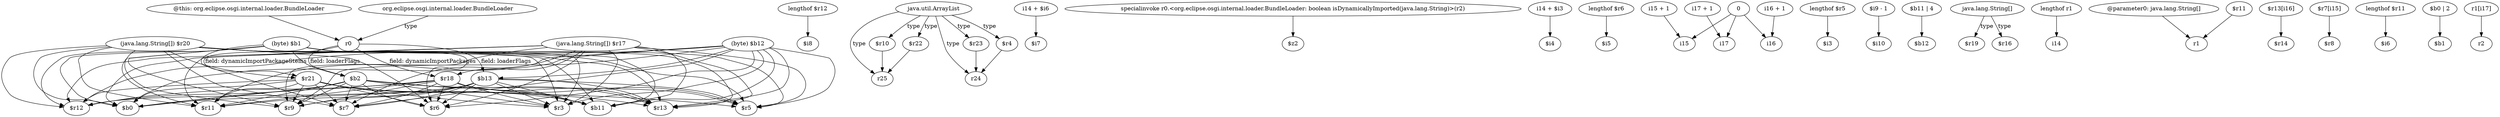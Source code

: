 digraph g {
0[label="$r21"]
1[label="$r9"]
0->1[label=""]
2[label="(java.lang.String[]) $r20"]
3[label="$r7"]
2->3[label=""]
4[label="$r6"]
2->4[label=""]
5[label="$b2"]
5->3[label=""]
6[label="(byte) $b1"]
7[label="$r3"]
6->7[label=""]
8[label="@this: org.eclipse.osgi.internal.loader.BundleLoader"]
9[label="r0"]
8->9[label=""]
5->4[label=""]
0->4[label=""]
10[label="$r18"]
10->7[label=""]
11[label="(byte) $b12"]
12[label="$r12"]
11->12[label=""]
9->5[label="field: loaderFlags"]
13[label="lengthof $r12"]
14[label="$i8"]
13->14[label=""]
15[label="$b13"]
16[label="$b0"]
15->16[label=""]
0->3[label=""]
17[label="$r22"]
18[label="r25"]
17->18[label=""]
5->1[label=""]
19[label="i14 + $i6"]
20[label="$i7"]
19->20[label=""]
21[label="$r11"]
2->21[label=""]
22[label="specialinvoke r0.<org.eclipse.osgi.internal.loader.BundleLoader: boolean isDynamicallyImported(java.lang.String)>(r2)"]
23[label="$z2"]
22->23[label=""]
24[label="$b11"]
2->24[label=""]
25[label="$r13"]
11->25[label=""]
26[label="i14 + $i3"]
27[label="$i4"]
26->27[label=""]
9->0[label="field: dynamicImportPackageStems"]
6->4[label=""]
28[label="lengthof $r6"]
29[label="$i5"]
28->29[label=""]
6->1[label=""]
2->7[label=""]
30[label="0"]
31[label="i15"]
30->31[label=""]
15->25[label=""]
32[label="i16 + 1"]
33[label="i16"]
32->33[label=""]
6->21[label=""]
2->1[label=""]
9->10[label="field: dynamicImportPackages"]
34[label="$r5"]
15->34[label=""]
5->7[label=""]
10->21[label=""]
0->21[label=""]
0->24[label=""]
10->24[label=""]
35[label="lengthof $r5"]
36[label="$i3"]
35->36[label=""]
37[label="java.util.ArrayList"]
37->17[label="type"]
6->16[label=""]
38[label="(java.lang.String[]) $r17"]
38->25[label=""]
38->1[label=""]
9->15[label="field: loaderFlags"]
10->4[label=""]
39[label="$i9 - 1"]
40[label="$i10"]
39->40[label=""]
41[label="$b11 | 4"]
42[label="$b12"]
41->42[label=""]
43[label="i17"]
30->43[label=""]
37->18[label="type"]
44[label="r24"]
37->44[label="type"]
10->3[label=""]
38->34[label=""]
11->4[label=""]
5->21[label=""]
5->24[label=""]
6->3[label=""]
45[label="i17 + 1"]
45->43[label=""]
10->16[label=""]
0->16[label=""]
38->7[label=""]
11->16[label=""]
5->25[label=""]
46[label="java.lang.String[]"]
47[label="$r19"]
46->47[label="type"]
15->21[label=""]
2->25[label=""]
11->7[label=""]
15->1[label=""]
15->24[label=""]
11->15[label=""]
48[label="lengthof r1"]
49[label="i14"]
48->49[label=""]
10->12[label=""]
6->5[label=""]
0->34[label=""]
11->3[label=""]
50[label="@parameter0: java.lang.String[]"]
51[label="r1"]
50->51[label=""]
6->12[label=""]
52[label="$r13[i16]"]
53[label="$r14"]
52->53[label=""]
0->25[label=""]
10->25[label=""]
5->34[label=""]
54[label="$r7[i15]"]
55[label="$r8"]
54->55[label=""]
2->34[label=""]
56[label="i15 + 1"]
56->31[label=""]
38->21[label=""]
0->12[label=""]
38->24[label=""]
5->16[label=""]
6->25[label=""]
15->4[label=""]
30->33[label=""]
57[label="org.eclipse.osgi.internal.loader.BundleLoader"]
57->9[label="type"]
15->7[label=""]
2->0[label=""]
11->24[label=""]
58[label="$r23"]
58->44[label=""]
59[label="lengthof $r11"]
60[label="$i6"]
59->60[label=""]
11->21[label=""]
38->12[label=""]
10->34[label=""]
11->34[label=""]
61[label="$r10"]
37->61[label="type"]
38->4[label=""]
38->3[label=""]
6->24[label=""]
10->1[label=""]
62[label="$b0 | 2"]
63[label="$b1"]
62->63[label=""]
11->1[label=""]
38->10[label=""]
64[label="$r16"]
46->64[label="type"]
65[label="$r4"]
37->65[label="type"]
2->16[label=""]
6->34[label=""]
61->18[label=""]
0->7[label=""]
37->58[label="type"]
66[label="$r11"]
66->51[label=""]
15->3[label=""]
38->16[label=""]
67[label="r1[i17]"]
68[label="r2"]
67->68[label=""]
65->44[label=""]
2->12[label=""]
5->12[label=""]
15->12[label=""]
}